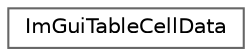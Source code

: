 digraph "Gráfico de jerarquía de clases"
{
 // LATEX_PDF_SIZE
  bgcolor="transparent";
  edge [fontname=Helvetica,fontsize=10,labelfontname=Helvetica,labelfontsize=10];
  node [fontname=Helvetica,fontsize=10,shape=box,height=0.2,width=0.4];
  rankdir="LR";
  Node0 [id="Node000000",label="ImGuiTableCellData",height=0.2,width=0.4,color="grey40", fillcolor="white", style="filled",URL="$struct_im_gui_table_cell_data.html",tooltip=" "];
}
